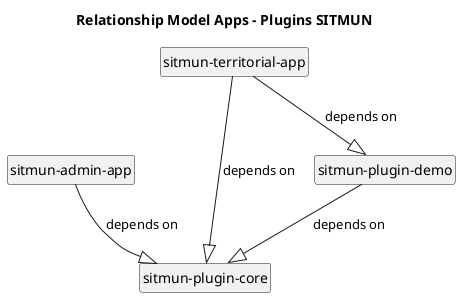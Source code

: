 @startuml
title Relationship Model Apps - Plugins SITMUN
skinparam style strictuml
hide methods
hide members

class sitmun-admin-app

class sitmun-territorial-app

class sitmun-plugin-core

class sitmun-plugin-demo

"sitmun-admin-app" --|> "sitmun-plugin-core": depends on
"sitmun-territorial-app" --|> "sitmun-plugin-core": depends on
"sitmun-plugin-demo" -down-|> "sitmun-plugin-core": depends on
"sitmun-territorial-app" -down-|> "sitmun-plugin-demo": depends on

@enduml
